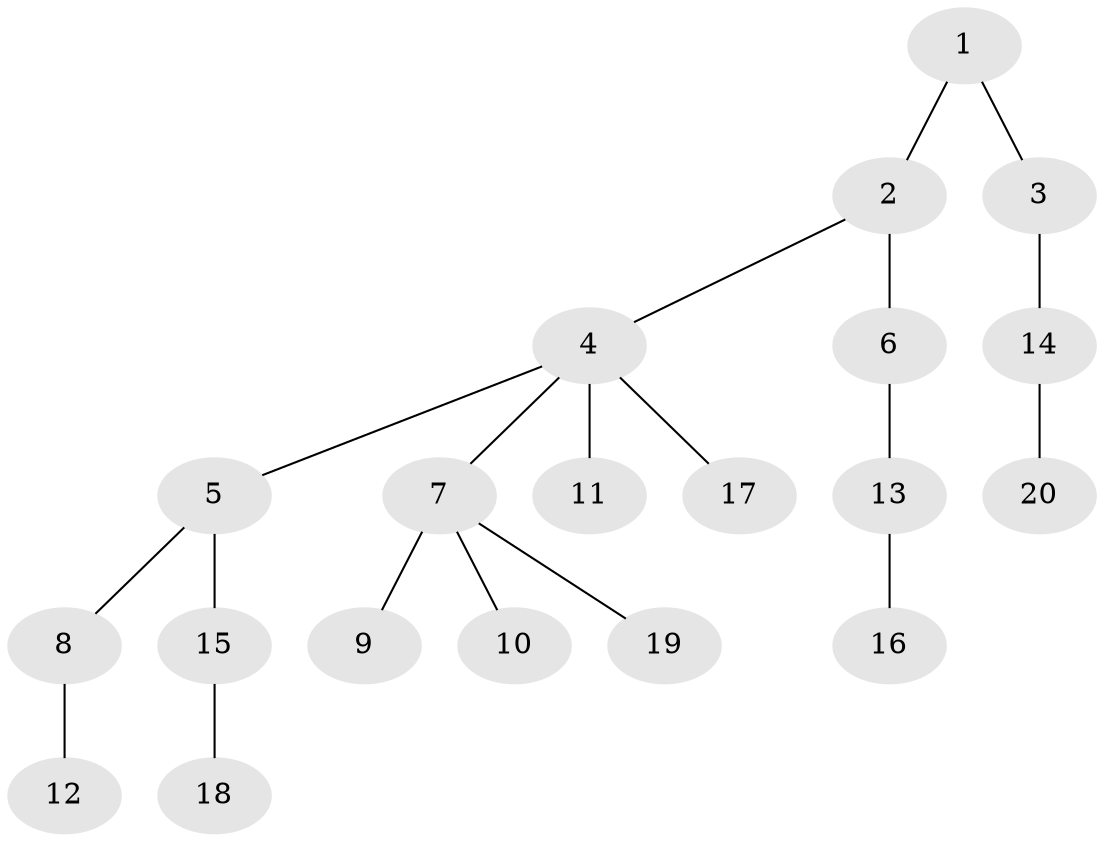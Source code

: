 // Generated by graph-tools (version 1.1) at 2025/46/02/15/25 05:46:28]
// undirected, 20 vertices, 19 edges
graph export_dot {
graph [start="1"]
  node [color=gray90,style=filled];
  1;
  2;
  3;
  4;
  5;
  6;
  7;
  8;
  9;
  10;
  11;
  12;
  13;
  14;
  15;
  16;
  17;
  18;
  19;
  20;
  1 -- 2;
  1 -- 3;
  2 -- 4;
  2 -- 6;
  3 -- 14;
  4 -- 5;
  4 -- 7;
  4 -- 11;
  4 -- 17;
  5 -- 8;
  5 -- 15;
  6 -- 13;
  7 -- 9;
  7 -- 10;
  7 -- 19;
  8 -- 12;
  13 -- 16;
  14 -- 20;
  15 -- 18;
}
